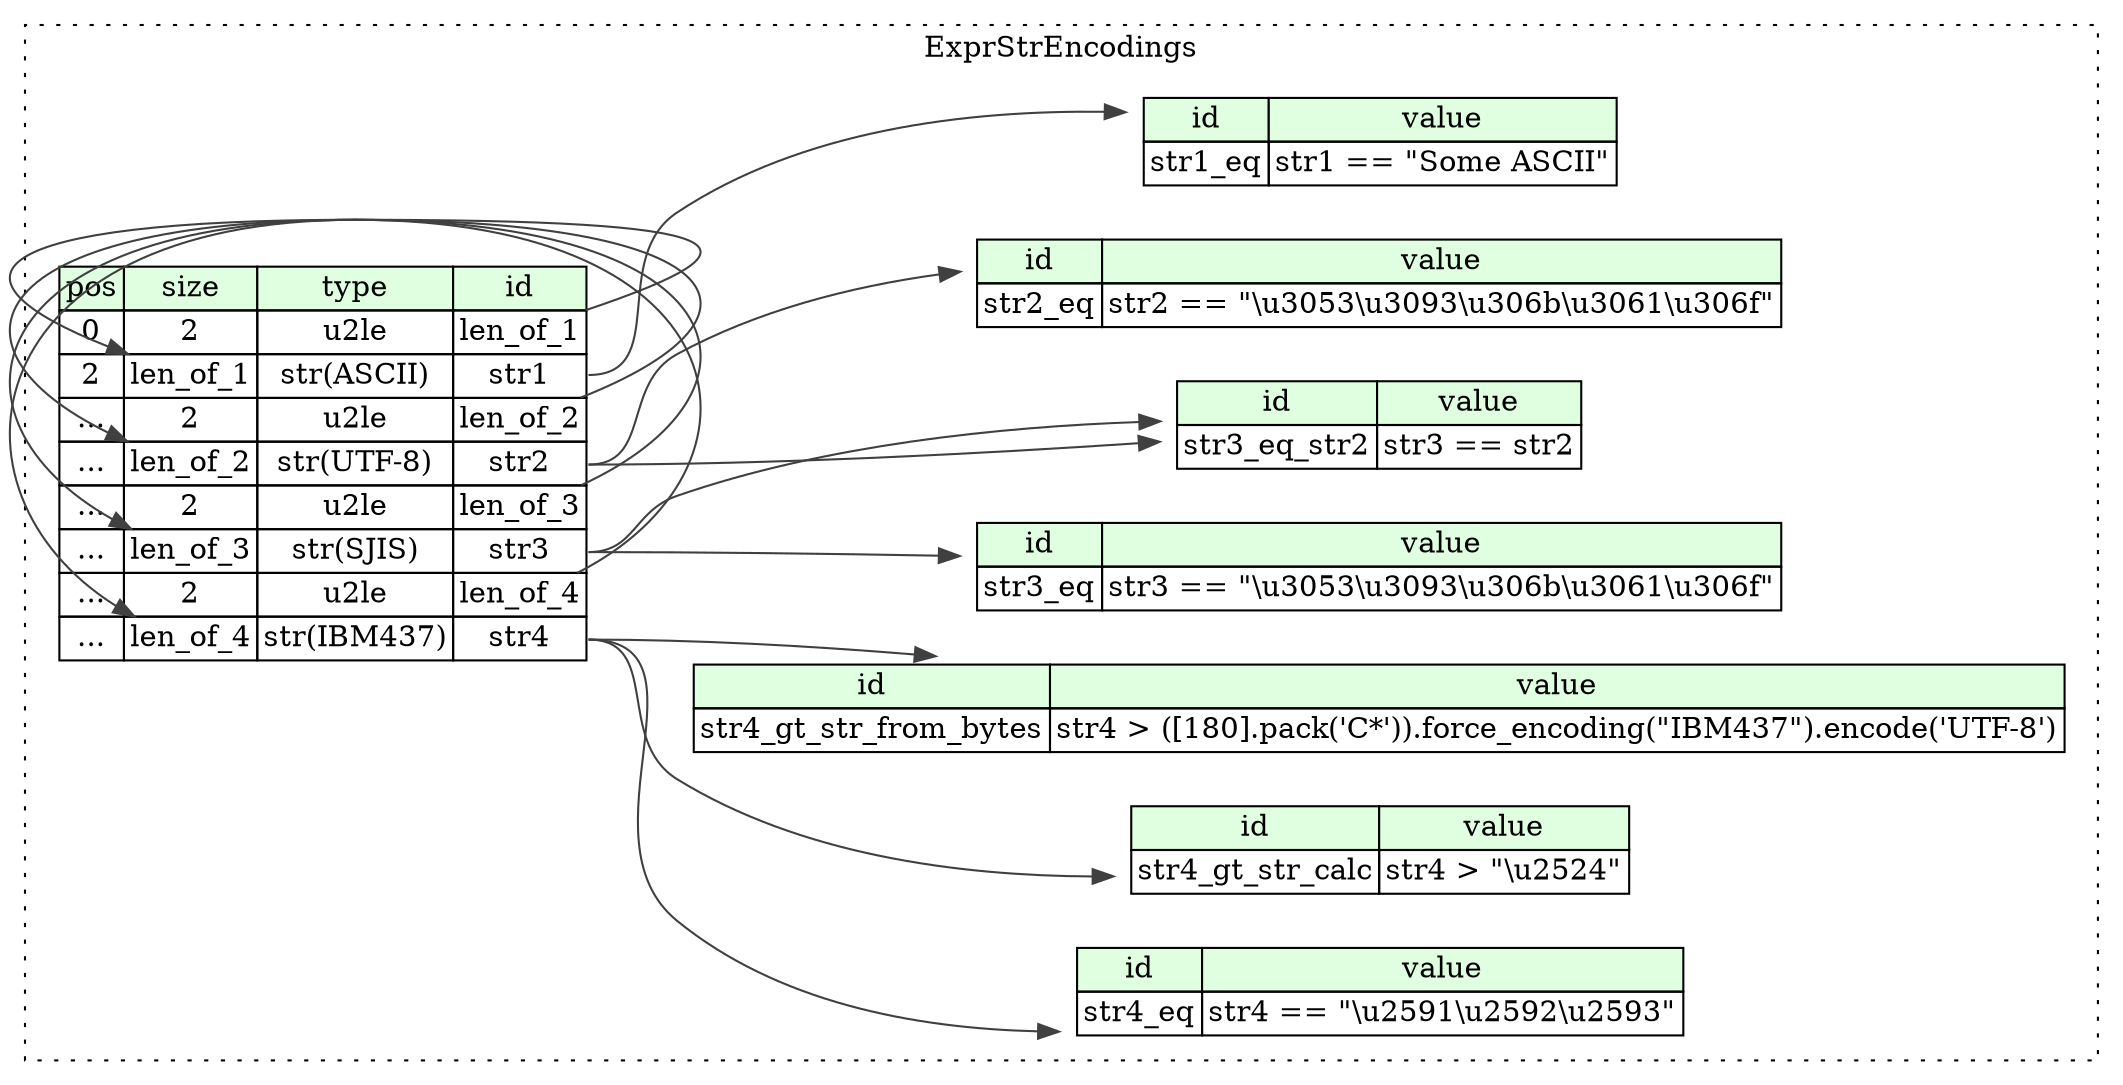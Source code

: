 digraph {
	rankdir=LR;
	node [shape=plaintext];
	subgraph cluster__expr_str_encodings {
		label="ExprStrEncodings";
		graph[style=dotted];

		expr_str_encodings__seq [label=<<TABLE BORDER="0" CELLBORDER="1" CELLSPACING="0">
			<TR><TD BGCOLOR="#E0FFE0">pos</TD><TD BGCOLOR="#E0FFE0">size</TD><TD BGCOLOR="#E0FFE0">type</TD><TD BGCOLOR="#E0FFE0">id</TD></TR>
			<TR><TD PORT="len_of_1_pos">0</TD><TD PORT="len_of_1_size">2</TD><TD>u2le</TD><TD PORT="len_of_1_type">len_of_1</TD></TR>
			<TR><TD PORT="str1_pos">2</TD><TD PORT="str1_size">len_of_1</TD><TD>str(ASCII)</TD><TD PORT="str1_type">str1</TD></TR>
			<TR><TD PORT="len_of_2_pos">...</TD><TD PORT="len_of_2_size">2</TD><TD>u2le</TD><TD PORT="len_of_2_type">len_of_2</TD></TR>
			<TR><TD PORT="str2_pos">...</TD><TD PORT="str2_size">len_of_2</TD><TD>str(UTF-8)</TD><TD PORT="str2_type">str2</TD></TR>
			<TR><TD PORT="len_of_3_pos">...</TD><TD PORT="len_of_3_size">2</TD><TD>u2le</TD><TD PORT="len_of_3_type">len_of_3</TD></TR>
			<TR><TD PORT="str3_pos">...</TD><TD PORT="str3_size">len_of_3</TD><TD>str(SJIS)</TD><TD PORT="str3_type">str3</TD></TR>
			<TR><TD PORT="len_of_4_pos">...</TD><TD PORT="len_of_4_size">2</TD><TD>u2le</TD><TD PORT="len_of_4_type">len_of_4</TD></TR>
			<TR><TD PORT="str4_pos">...</TD><TD PORT="str4_size">len_of_4</TD><TD>str(IBM437)</TD><TD PORT="str4_type">str4</TD></TR>
		</TABLE>>];
		expr_str_encodings__inst__str1_eq [label=<<TABLE BORDER="0" CELLBORDER="1" CELLSPACING="0">
			<TR><TD BGCOLOR="#E0FFE0">id</TD><TD BGCOLOR="#E0FFE0">value</TD></TR>
			<TR><TD>str1_eq</TD><TD>str1 == &quot;Some ASCII&quot;</TD></TR>
		</TABLE>>];
		expr_str_encodings__inst__str2_eq [label=<<TABLE BORDER="0" CELLBORDER="1" CELLSPACING="0">
			<TR><TD BGCOLOR="#E0FFE0">id</TD><TD BGCOLOR="#E0FFE0">value</TD></TR>
			<TR><TD>str2_eq</TD><TD>str2 == &quot;\u3053\u3093\u306b\u3061\u306f&quot;</TD></TR>
		</TABLE>>];
		expr_str_encodings__inst__str3_eq_str2 [label=<<TABLE BORDER="0" CELLBORDER="1" CELLSPACING="0">
			<TR><TD BGCOLOR="#E0FFE0">id</TD><TD BGCOLOR="#E0FFE0">value</TD></TR>
			<TR><TD>str3_eq_str2</TD><TD>str3 == str2</TD></TR>
		</TABLE>>];
		expr_str_encodings__inst__str4_eq [label=<<TABLE BORDER="0" CELLBORDER="1" CELLSPACING="0">
			<TR><TD BGCOLOR="#E0FFE0">id</TD><TD BGCOLOR="#E0FFE0">value</TD></TR>
			<TR><TD>str4_eq</TD><TD>str4 == &quot;\u2591\u2592\u2593&quot;</TD></TR>
		</TABLE>>];
		expr_str_encodings__inst__str3_eq [label=<<TABLE BORDER="0" CELLBORDER="1" CELLSPACING="0">
			<TR><TD BGCOLOR="#E0FFE0">id</TD><TD BGCOLOR="#E0FFE0">value</TD></TR>
			<TR><TD>str3_eq</TD><TD>str3 == &quot;\u3053\u3093\u306b\u3061\u306f&quot;</TD></TR>
		</TABLE>>];
		expr_str_encodings__inst__str4_gt_str_calc [label=<<TABLE BORDER="0" CELLBORDER="1" CELLSPACING="0">
			<TR><TD BGCOLOR="#E0FFE0">id</TD><TD BGCOLOR="#E0FFE0">value</TD></TR>
			<TR><TD>str4_gt_str_calc</TD><TD>str4 &gt; &quot;\u2524&quot;</TD></TR>
		</TABLE>>];
		expr_str_encodings__inst__str4_gt_str_from_bytes [label=<<TABLE BORDER="0" CELLBORDER="1" CELLSPACING="0">
			<TR><TD BGCOLOR="#E0FFE0">id</TD><TD BGCOLOR="#E0FFE0">value</TD></TR>
			<TR><TD>str4_gt_str_from_bytes</TD><TD>str4 &gt; ([180].pack('C*')).force_encoding(&quot;IBM437&quot;).encode('UTF-8')</TD></TR>
		</TABLE>>];
	}
	expr_str_encodings__seq:len_of_1_type -> expr_str_encodings__seq:str1_size [color="#404040"];
	expr_str_encodings__seq:len_of_2_type -> expr_str_encodings__seq:str2_size [color="#404040"];
	expr_str_encodings__seq:len_of_3_type -> expr_str_encodings__seq:str3_size [color="#404040"];
	expr_str_encodings__seq:len_of_4_type -> expr_str_encodings__seq:str4_size [color="#404040"];
	expr_str_encodings__seq:str1_type -> expr_str_encodings__inst__str1_eq [color="#404040"];
	expr_str_encodings__seq:str2_type -> expr_str_encodings__inst__str2_eq [color="#404040"];
	expr_str_encodings__seq:str3_type -> expr_str_encodings__inst__str3_eq_str2 [color="#404040"];
	expr_str_encodings__seq:str2_type -> expr_str_encodings__inst__str3_eq_str2 [color="#404040"];
	expr_str_encodings__seq:str4_type -> expr_str_encodings__inst__str4_eq [color="#404040"];
	expr_str_encodings__seq:str3_type -> expr_str_encodings__inst__str3_eq [color="#404040"];
	expr_str_encodings__seq:str4_type -> expr_str_encodings__inst__str4_gt_str_calc [color="#404040"];
	expr_str_encodings__seq:str4_type -> expr_str_encodings__inst__str4_gt_str_from_bytes [color="#404040"];
}
